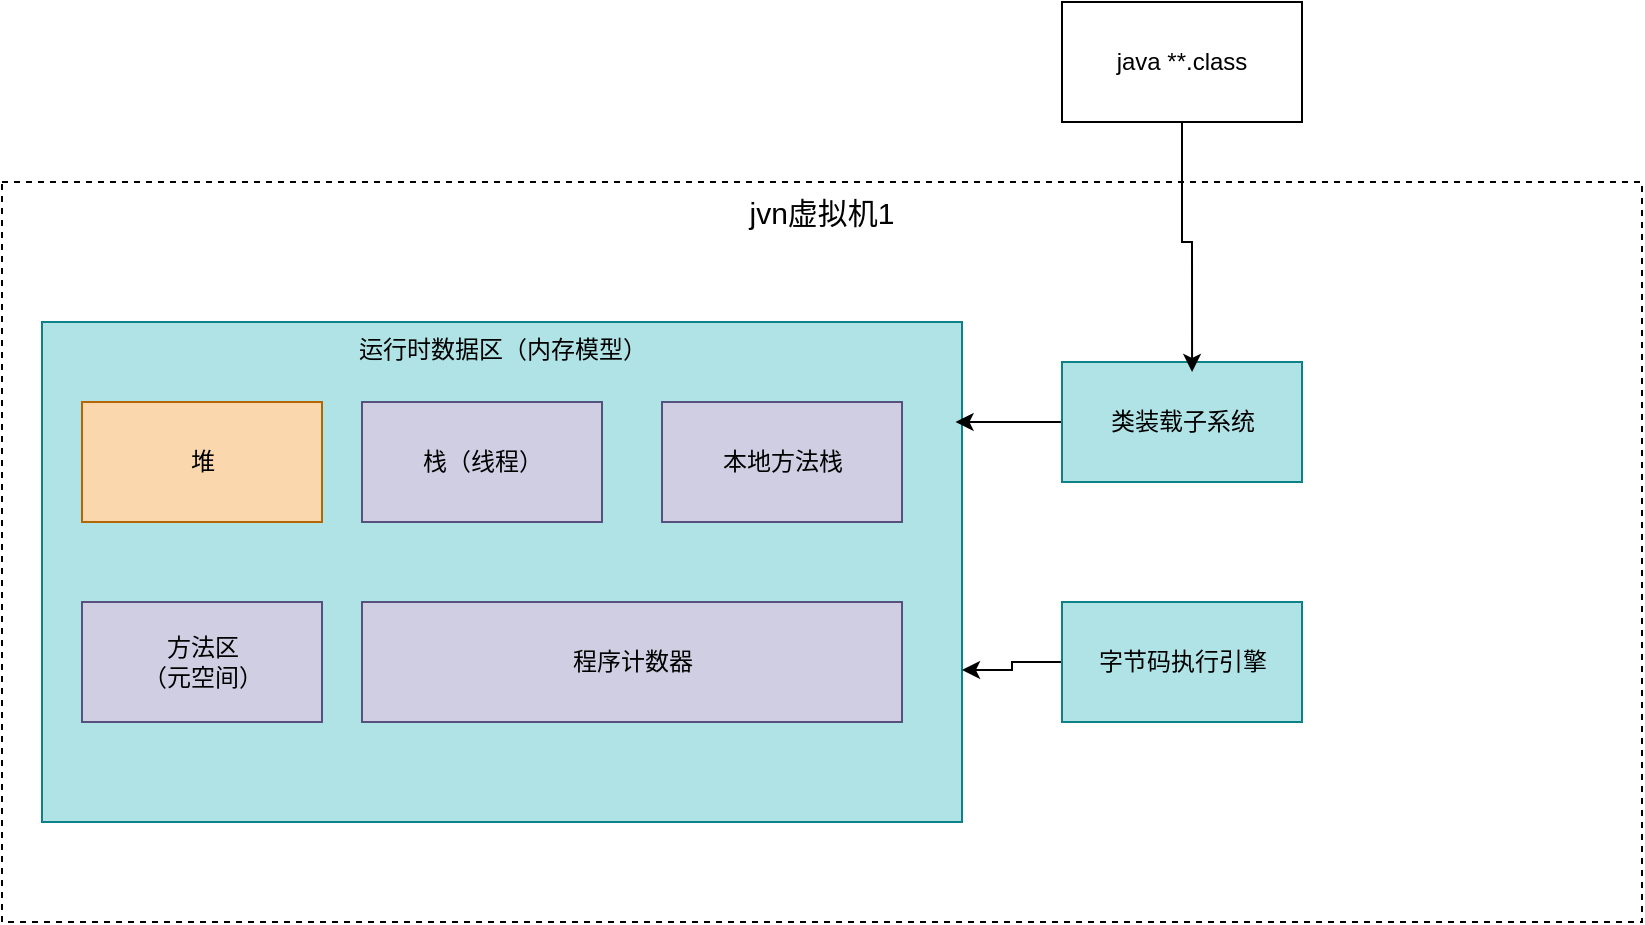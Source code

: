 <mxfile version="13.7.3" type="device"><diagram id="jac1WU7Z-4rhtNTyl5WQ" name="第 1 页"><mxGraphModel dx="1024" dy="599" grid="1" gridSize="10" guides="1" tooltips="1" connect="1" arrows="1" fold="1" page="1" pageScale="1" pageWidth="827" pageHeight="1169" math="0" shadow="0"><root><mxCell id="0"/><mxCell id="1" parent="0"/><mxCell id="vPQNa0I2B0cAEcI1MXMM-2" value="&lt;font style=&quot;font-size: 15px&quot;&gt;jvn虚拟机1&lt;/font&gt;" style="rounded=0;whiteSpace=wrap;html=1;dashed=1;align=center;verticalAlign=top;" parent="1" vertex="1"><mxGeometry x="100" y="100" width="820" height="370" as="geometry"/></mxCell><mxCell id="vPQNa0I2B0cAEcI1MXMM-4" value="&lt;div align=&quot;center&quot;&gt;运行时数据区（内存模型）&lt;br&gt;&lt;/div&gt;" style="verticalLabelPosition=middle;verticalAlign=top;html=1;shape=mxgraph.basic.rect;fillColor2=none;strokeWidth=1;size=20;indent=5;align=center;labelPosition=center;labelBackgroundColor=none;spacingTop=0;fillColor=#b0e3e6;strokeColor=#0e8088;" parent="1" vertex="1"><mxGeometry x="120" y="170" width="460" height="250" as="geometry"/></mxCell><mxCell id="vPQNa0I2B0cAEcI1MXMM-5" value="堆" style="verticalLabelPosition=middle;verticalAlign=middle;html=1;shape=mxgraph.basic.rect;fillColor2=none;strokeWidth=1;size=20;indent=5;align=center;labelPosition=center;horizontal=1;fillColor=#fad7ac;strokeColor=#b46504;" parent="1" vertex="1"><mxGeometry x="140" y="210" width="120" height="60" as="geometry"/></mxCell><mxCell id="vPQNa0I2B0cAEcI1MXMM-6" value="栈（线程）" style="verticalLabelPosition=middle;verticalAlign=middle;html=1;shape=mxgraph.basic.rect;fillColor2=none;strokeWidth=1;size=20;indent=5;align=center;labelPosition=center;fillColor=#d0cee2;strokeColor=#56517e;" parent="1" vertex="1"><mxGeometry x="280" y="210" width="120" height="60" as="geometry"/></mxCell><mxCell id="vPQNa0I2B0cAEcI1MXMM-7" value="本地方法栈" style="verticalLabelPosition=middle;verticalAlign=middle;html=1;shape=mxgraph.basic.rect;fillColor2=none;strokeWidth=1;size=20;indent=5;align=center;labelPosition=center;fillColor=#d0cee2;strokeColor=#56517e;" parent="1" vertex="1"><mxGeometry x="430" y="210" width="120" height="60" as="geometry"/></mxCell><mxCell id="vPQNa0I2B0cAEcI1MXMM-8" value="&lt;div&gt;方法区&lt;/div&gt;&lt;div&gt;（元空间）&lt;br&gt;&lt;/div&gt;" style="verticalLabelPosition=middle;verticalAlign=middle;html=1;shape=mxgraph.basic.rect;fillColor2=none;strokeWidth=1;size=20;indent=5;align=center;labelPosition=center;fillColor=#d0cee2;strokeColor=#56517e;" parent="1" vertex="1"><mxGeometry x="140" y="310" width="120" height="60" as="geometry"/></mxCell><mxCell id="vPQNa0I2B0cAEcI1MXMM-9" value="程序计数器" style="verticalLabelPosition=middle;verticalAlign=middle;html=1;shape=mxgraph.basic.rect;fillColor2=none;strokeWidth=1;size=20;indent=5;align=center;labelPosition=center;fillColor=#d0cee2;strokeColor=#56517e;" parent="1" vertex="1"><mxGeometry x="280" y="310" width="270" height="60" as="geometry"/></mxCell><mxCell id="vPQNa0I2B0cAEcI1MXMM-14" style="edgeStyle=orthogonalEdgeStyle;rounded=0;orthogonalLoop=1;jettySize=auto;html=1;entryX=0.993;entryY=0.2;entryDx=0;entryDy=0;entryPerimeter=0;fontColor=#000000;" parent="1" source="vPQNa0I2B0cAEcI1MXMM-10" target="vPQNa0I2B0cAEcI1MXMM-4" edge="1"><mxGeometry relative="1" as="geometry"/></mxCell><mxCell id="vPQNa0I2B0cAEcI1MXMM-10" value="类装载子系统" style="verticalLabelPosition=middle;verticalAlign=middle;html=1;shape=mxgraph.basic.rect;fillColor2=none;strokeWidth=1;size=20;indent=5;labelBackgroundColor=none;align=center;labelPosition=center;fillColor=#b0e3e6;strokeColor=#0e8088;" parent="1" vertex="1"><mxGeometry x="630" y="190" width="120" height="60" as="geometry"/></mxCell><mxCell id="vPQNa0I2B0cAEcI1MXMM-13" style="edgeStyle=orthogonalEdgeStyle;rounded=0;orthogonalLoop=1;jettySize=auto;html=1;entryX=1;entryY=0.696;entryDx=0;entryDy=0;entryPerimeter=0;fontColor=#000000;" parent="1" source="vPQNa0I2B0cAEcI1MXMM-11" target="vPQNa0I2B0cAEcI1MXMM-4" edge="1"><mxGeometry relative="1" as="geometry"/></mxCell><mxCell id="vPQNa0I2B0cAEcI1MXMM-11" value="字节码执行引擎" style="verticalLabelPosition=middle;verticalAlign=middle;html=1;shape=mxgraph.basic.rect;fillColor2=none;strokeWidth=1;size=20;indent=5;labelBackgroundColor=none;align=center;labelPosition=center;fillColor=#b0e3e6;strokeColor=#0e8088;" parent="1" vertex="1"><mxGeometry x="630" y="310" width="120" height="60" as="geometry"/></mxCell><mxCell id="vPQNa0I2B0cAEcI1MXMM-16" style="edgeStyle=orthogonalEdgeStyle;rounded=0;orthogonalLoop=1;jettySize=auto;html=1;entryX=0.542;entryY=0.083;entryDx=0;entryDy=0;entryPerimeter=0;fontColor=#000000;" parent="1" source="vPQNa0I2B0cAEcI1MXMM-15" target="vPQNa0I2B0cAEcI1MXMM-10" edge="1"><mxGeometry relative="1" as="geometry"/></mxCell><mxCell id="vPQNa0I2B0cAEcI1MXMM-15" value="java **.class" style="rounded=0;whiteSpace=wrap;html=1;labelBackgroundColor=none;fontColor=#000000;align=center;" parent="1" vertex="1"><mxGeometry x="630" y="10" width="120" height="60" as="geometry"/></mxCell></root></mxGraphModel></diagram></mxfile>